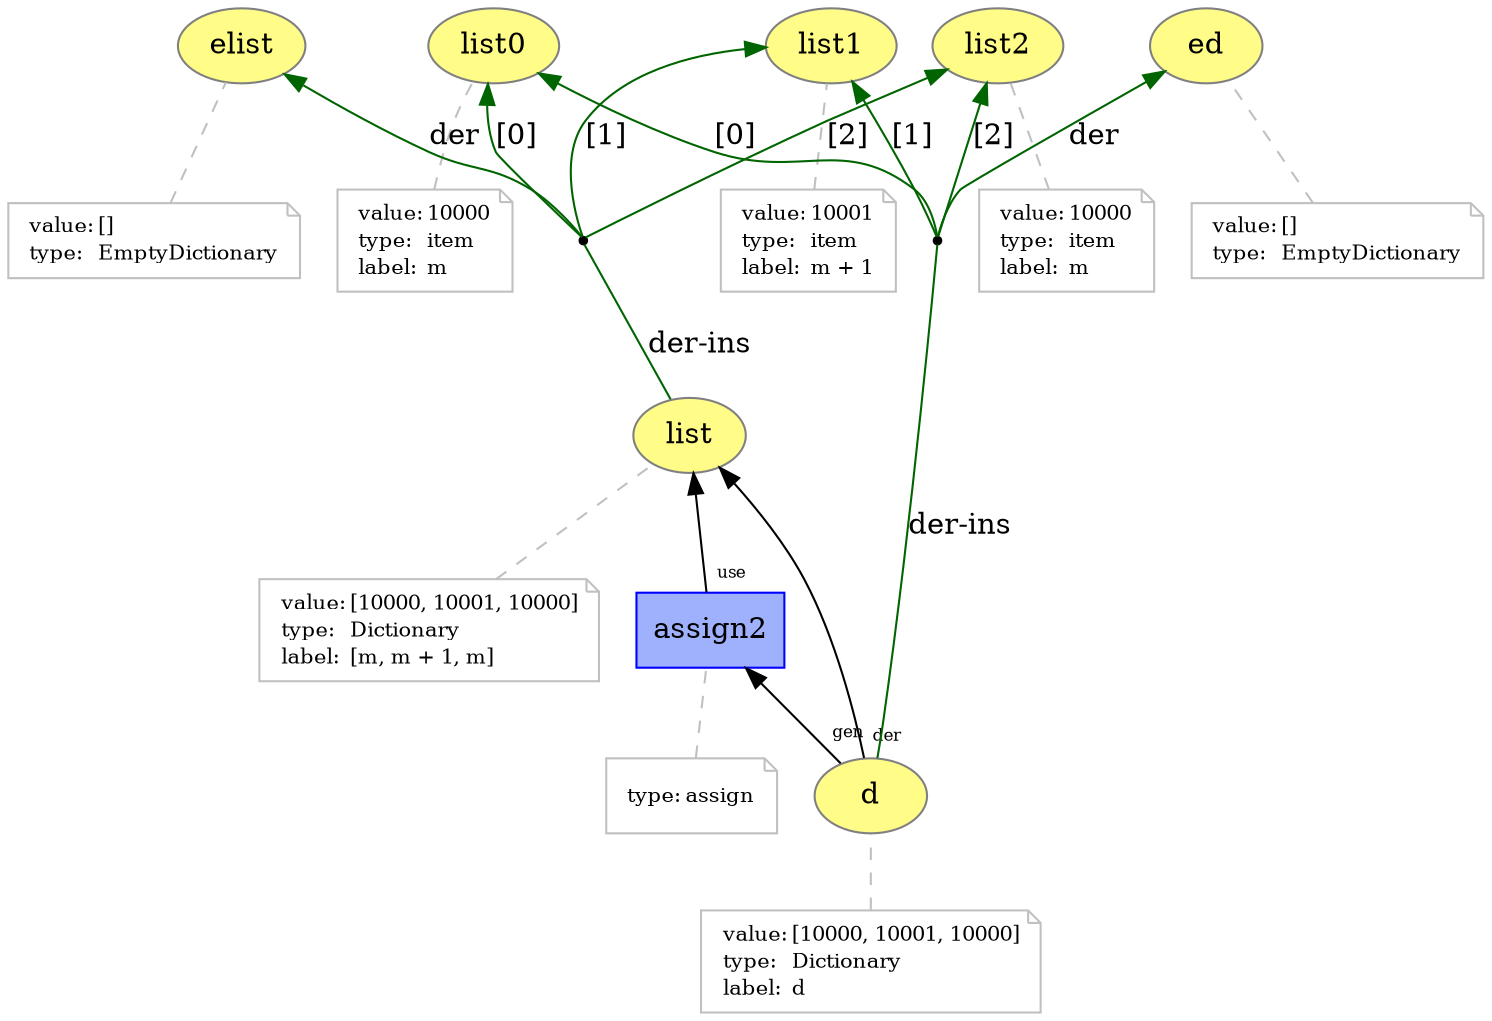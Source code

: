 digraph "PROV" { size="16,12"; rankdir="BT";
"http://example.org/elist" [fillcolor="#FFFC87",color="#808080",style="filled",label="elist",URL="http://example.org/elist"]
"-attrs0" [color="gray",shape="note",fontsize="10",fontcolor="black",label=<<TABLE cellpadding="0" border="0">
	<TR>
	    <TD align="left">value:</TD>
	    <TD align="left">[]</TD>
	</TR>
	<TR>
	    <TD align="left">type:</TD>
	    <TD align="left">EmptyDictionary</TD>
	</TR>
</TABLE>>]
"-attrs0" -> "http://example.org/elist" [color="gray",style="dashed",arrowhead="none"]
"http://example.org/list" [fillcolor="#FFFC87",color="#808080",style="filled",label="list",URL="http://example.org/list"]
"-attrs1" [color="gray",shape="note",fontsize="10",fontcolor="black",label=<<TABLE cellpadding="0" border="0">
	<TR>
	    <TD align="left">value:</TD>
	    <TD align="left">[10000, 10001, 10000]</TD>
	</TR>
	<TR>
	    <TD align="left">type:</TD>
	    <TD align="left">Dictionary</TD>
	</TR>
	<TR>
	    <TD align="left">label:</TD>
	    <TD align="left">[m, m + 1, m]</TD>
	</TR>
</TABLE>>]
"-attrs1" -> "http://example.org/list" [color="gray",style="dashed",arrowhead="none"]
"http://example.org/list0" [fillcolor="#FFFC87",color="#808080",style="filled",label="list0",URL="http://example.org/list0"]
"-attrs2" [color="gray",shape="note",fontsize="10",fontcolor="black",label=<<TABLE cellpadding="0" border="0">
	<TR>
	    <TD align="left">value:</TD>
	    <TD align="left">10000</TD>
	</TR>
	<TR>
	    <TD align="left">type:</TD>
	    <TD align="left">item</TD>
	</TR>
	<TR>
	    <TD align="left">label:</TD>
	    <TD align="left">m</TD>
	</TR>
</TABLE>>]
"-attrs2" -> "http://example.org/list0" [color="gray",style="dashed",arrowhead="none"]
"http://example.org/list1" [fillcolor="#FFFC87",color="#808080",style="filled",label="list1",URL="http://example.org/list1"]
"-attrs3" [color="gray",shape="note",fontsize="10",fontcolor="black",label=<<TABLE cellpadding="0" border="0">
	<TR>
	    <TD align="left">value:</TD>
	    <TD align="left">10001</TD>
	</TR>
	<TR>
	    <TD align="left">type:</TD>
	    <TD align="left">item</TD>
	</TR>
	<TR>
	    <TD align="left">label:</TD>
	    <TD align="left">m + 1</TD>
	</TR>
</TABLE>>]
"-attrs3" -> "http://example.org/list1" [color="gray",style="dashed",arrowhead="none"]
"http://example.org/list2" [fillcolor="#FFFC87",color="#808080",style="filled",label="list2",URL="http://example.org/list2"]
"-attrs4" [color="gray",shape="note",fontsize="10",fontcolor="black",label=<<TABLE cellpadding="0" border="0">
	<TR>
	    <TD align="left">value:</TD>
	    <TD align="left">10000</TD>
	</TR>
	<TR>
	    <TD align="left">type:</TD>
	    <TD align="left">item</TD>
	</TR>
	<TR>
	    <TD align="left">label:</TD>
	    <TD align="left">m</TD>
	</TR>
</TABLE>>]
"-attrs4" -> "http://example.org/list2" [color="gray",style="dashed",arrowhead="none"]
"bn0" [shape="point",label=""]
"http://example.org/list" -> "bn0" [labelfontsize="8",labeldistance="1.5",color="darkgreen",labelangle="60.0",rotation="20",label="der-ins",arrowhead="none"]
"bn0" -> "http://example.org/elist" [labelfontsize="8",labeldistance="1.5",color="darkgreen",labelangle="60.0",rotation="20",label="der"]
"bn0" -> "http://example.org/list0" [labelfontsize="8",labeldistance="1.5",color="darkgreen",labelangle="60.0",rotation="20",label="[0]"]
"bn0" -> "http://example.org/list1" [labelfontsize="8",labeldistance="1.5",color="darkgreen",labelangle="60.0",rotation="20",label="[1]"]
"bn0" -> "http://example.org/list2" [labelfontsize="8",labeldistance="1.5",color="darkgreen",labelangle="60.0",rotation="20",label="[2]"]
"http://example.org/ed" [fillcolor="#FFFC87",color="#808080",style="filled",label="ed",URL="http://example.org/ed"]
"-attrs5" [color="gray",shape="note",fontsize="10",fontcolor="black",label=<<TABLE cellpadding="0" border="0">
	<TR>
	    <TD align="left">value:</TD>
	    <TD align="left">[]</TD>
	</TR>
	<TR>
	    <TD align="left">type:</TD>
	    <TD align="left">EmptyDictionary</TD>
	</TR>
</TABLE>>]
"-attrs5" -> "http://example.org/ed" [color="gray",style="dashed",arrowhead="none"]
"http://example.org/d" [fillcolor="#FFFC87",color="#808080",style="filled",label="d",URL="http://example.org/d"]
"-attrs6" [color="gray",shape="note",fontsize="10",fontcolor="black",label=<<TABLE cellpadding="0" border="0">
	<TR>
	    <TD align="left">value:</TD>
	    <TD align="left">[10000, 10001, 10000]</TD>
	</TR>
	<TR>
	    <TD align="left">type:</TD>
	    <TD align="left">Dictionary</TD>
	</TR>
	<TR>
	    <TD align="left">label:</TD>
	    <TD align="left">d</TD>
	</TR>
</TABLE>>]
"-attrs6" -> "http://example.org/d" [color="gray",style="dashed",arrowhead="none"]
"bn1" [shape="point",label=""]
"http://example.org/d" -> "bn1" [labelfontsize="8",labeldistance="1.5",color="darkgreen",labelangle="60.0",rotation="20",label="der-ins",arrowhead="none"]
"bn1" -> "http://example.org/ed" [labelfontsize="8",labeldistance="1.5",color="darkgreen",labelangle="60.0",rotation="20",label="der"]
"bn1" -> "http://example.org/list0" [labelfontsize="8",labeldistance="1.5",color="darkgreen",labelangle="60.0",rotation="20",label="[0]"]
"bn1" -> "http://example.org/list1" [labelfontsize="8",labeldistance="1.5",color="darkgreen",labelangle="60.0",rotation="20",label="[1]"]
"bn1" -> "http://example.org/list2" [labelfontsize="8",labeldistance="1.5",color="darkgreen",labelangle="60.0",rotation="20",label="[2]"]
"http://example.org/assign2" [fillcolor="#9FB1FC",color="#0000FF",shape="polygon",sides="4",style="filled",label="assign2",URL="http://example.org/assign2"]
"-attrs7" [color="gray",shape="note",fontsize="10",fontcolor="black",label=<<TABLE cellpadding="0" border="0">
	<TR>
	    <TD align="left">type:</TD>
	    <TD align="left">assign</TD>
	</TR>
</TABLE>>]
"-attrs7" -> "http://example.org/assign2" [color="gray",style="dashed",arrowhead="none"]
"http://example.org/assign2" -> "http://example.org/list" [labelfontsize="8",labeldistance="1.5",labelangle="60.0",rotation="20",taillabel="use"]
"http://example.org/d" -> "http://example.org/assign2" [labelfontsize="8",labeldistance="1.5",labelangle="60.0",rotation="20",taillabel="gen"]
"http://example.org/d" -> "http://example.org/list" [labelfontsize="8",labeldistance="1.5",labelangle="60.0",rotation="20",taillabel="der"]
}